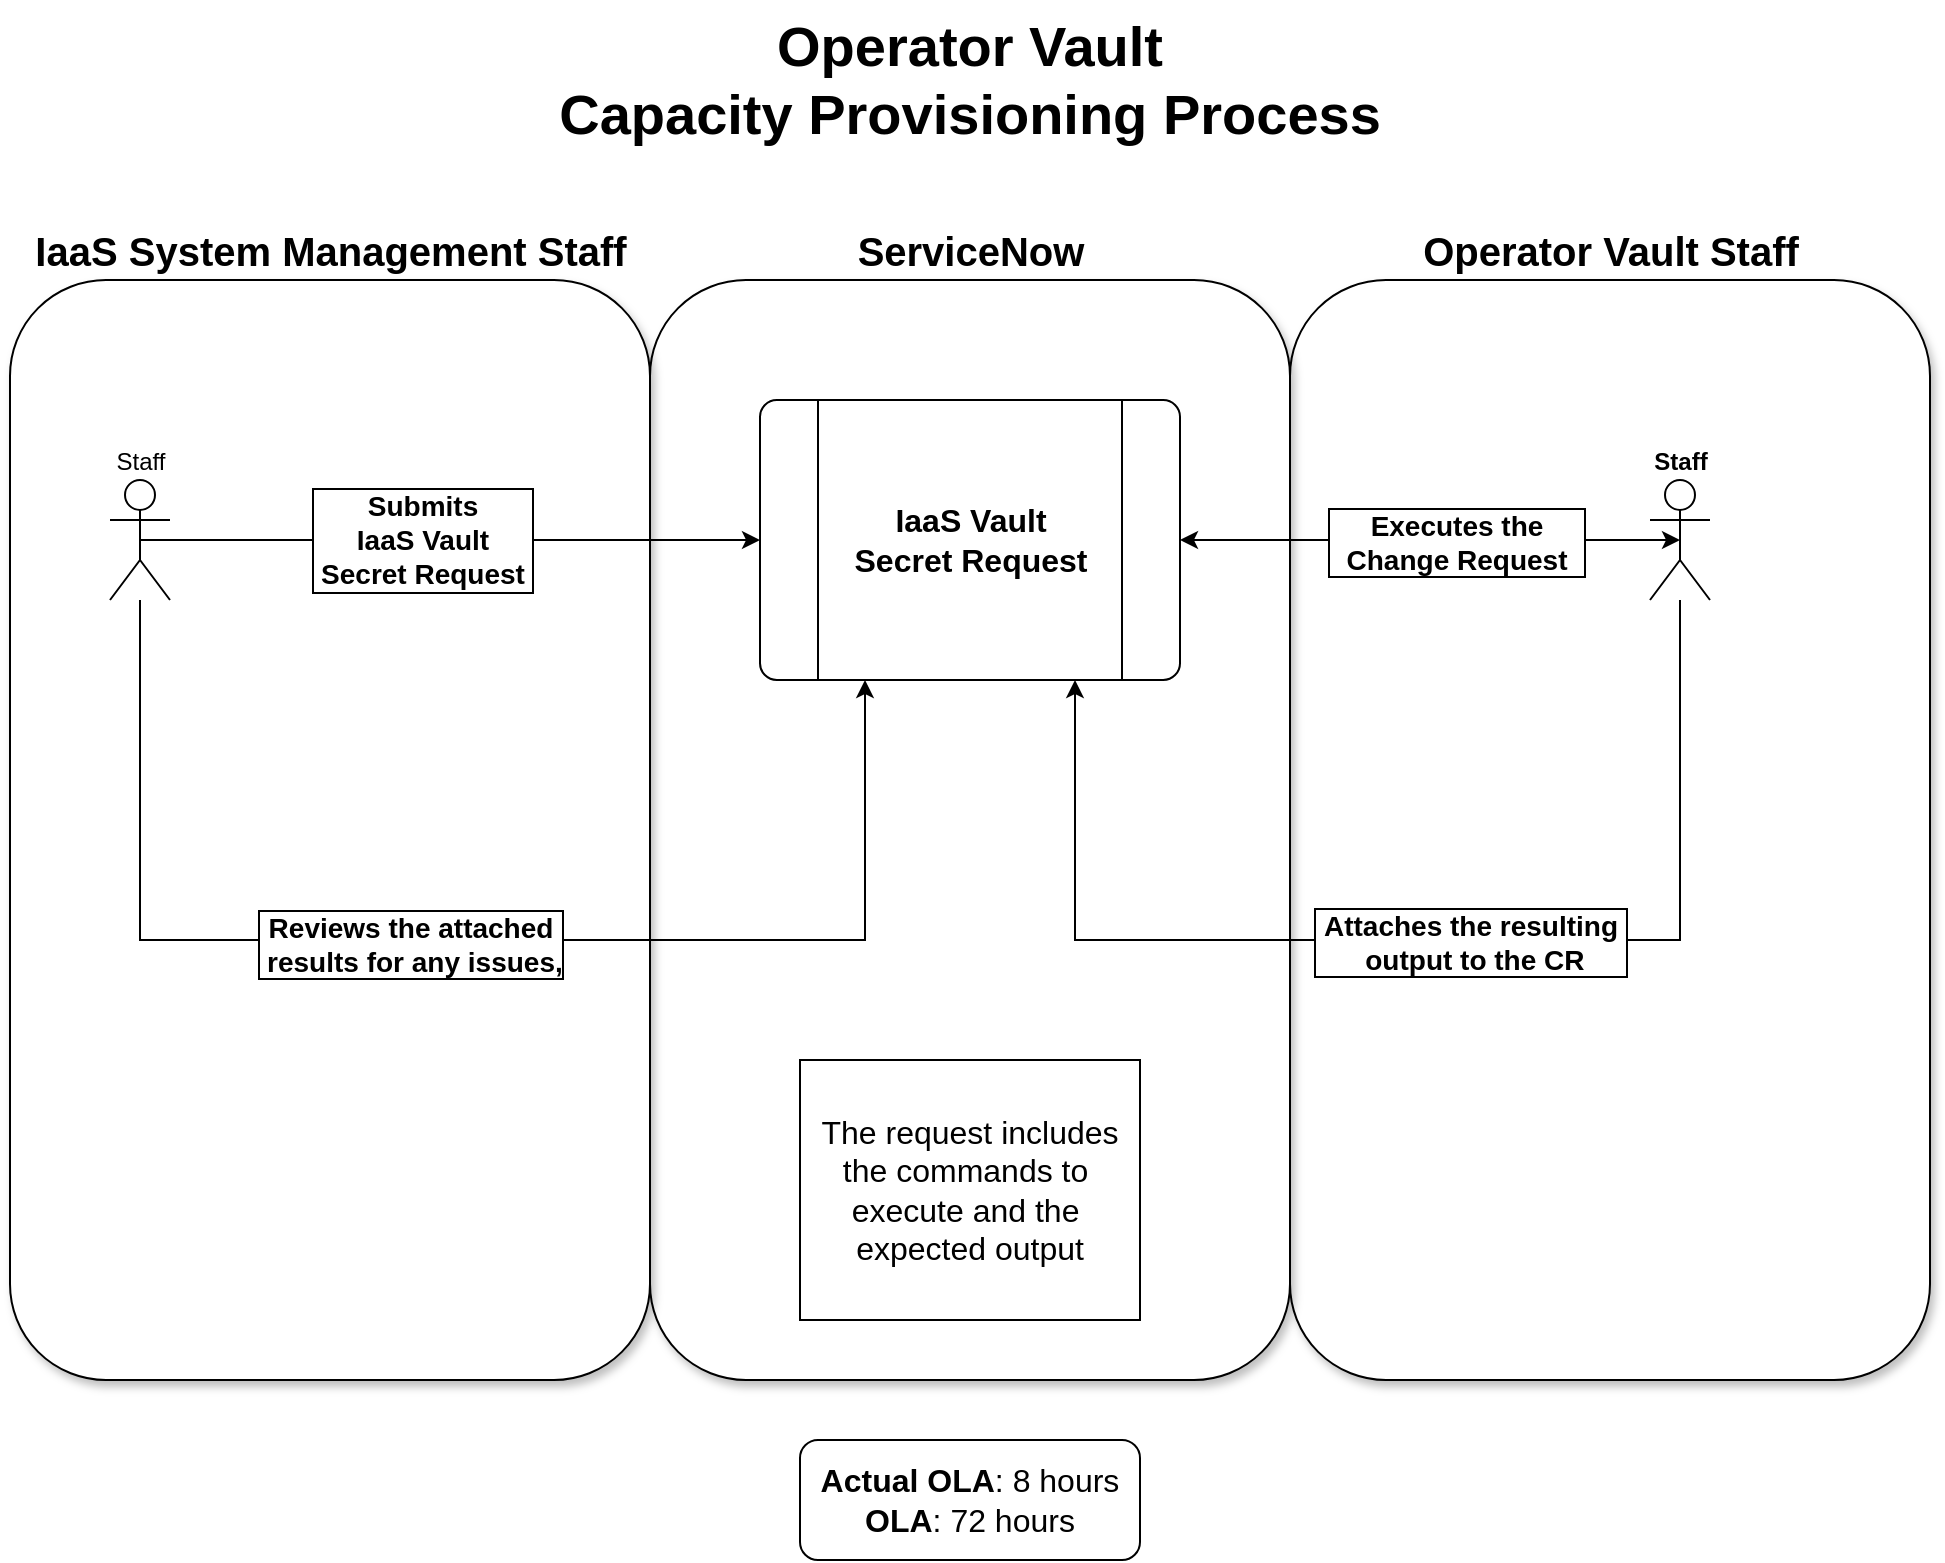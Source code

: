 <mxfile version="21.2.8" type="device">
  <diagram id="prtHgNgQTEPvFCAcTncT" name="Page-1">
    <mxGraphModel dx="1397" dy="1151" grid="1" gridSize="10" guides="1" tooltips="1" connect="1" arrows="1" fold="1" page="1" pageScale="1" pageWidth="1100" pageHeight="850" math="0" shadow="0">
      <root>
        <mxCell id="0" />
        <mxCell id="1" style="" parent="0" />
        <mxCell id="i5FWKl6yyj3rR0sEyV6Q-10" value="&lt;b style=&quot;font-size: 28px;&quot;&gt;Operator Vault&lt;br&gt;Capacity Provisioning Process&lt;/b&gt;" style="text;strokeColor=none;align=center;fillColor=none;html=1;verticalAlign=middle;whiteSpace=wrap;rounded=0;" vertex="1" parent="1">
          <mxGeometry x="330" y="30" width="440" height="80" as="geometry" />
        </mxCell>
        <mxCell id="i5FWKl6yyj3rR0sEyV6Q-14" value="&lt;b&gt;&lt;font style=&quot;font-size: 20px;&quot;&gt;Operator Vault Staff&lt;/font&gt;&lt;/b&gt;" style="html=1;verticalAlign=bottom;labelPosition=center;verticalLabelPosition=top;align=center;shadow=1;rounded=1;" vertex="1" parent="1">
          <mxGeometry x="710" y="170" width="320" height="550" as="geometry" />
        </mxCell>
        <mxCell id="i5FWKl6yyj3rR0sEyV6Q-15" value="&lt;b&gt;&lt;font style=&quot;&quot;&gt;&lt;font style=&quot;font-size: 20px;&quot;&gt;ServiceNow&lt;/font&gt;&lt;br&gt;&lt;/font&gt;&lt;/b&gt;" style="html=1;verticalAlign=bottom;labelPosition=center;verticalLabelPosition=top;align=center;shadow=1;rounded=1;" vertex="1" parent="1">
          <mxGeometry x="390" y="170" width="320" height="550" as="geometry" />
        </mxCell>
        <mxCell id="i5FWKl6yyj3rR0sEyV6Q-17" value="&lt;b&gt;&lt;font style=&quot;&quot;&gt;&lt;font style=&quot;font-size: 20px;&quot;&gt;IaaS System Management Staff&lt;/font&gt;&lt;br&gt;&lt;/font&gt;&lt;/b&gt;" style="html=1;verticalAlign=bottom;labelPosition=center;verticalLabelPosition=top;align=center;shadow=1;rounded=1;" vertex="1" parent="1">
          <mxGeometry x="70" y="170" width="320" height="550" as="geometry" />
        </mxCell>
        <object label="Process" id="i5FWKl6yyj3rR0sEyV6Q-19">
          <mxCell style="" parent="0" />
        </object>
        <mxCell id="i5FWKl6yyj3rR0sEyV6Q-28" style="edgeStyle=orthogonalEdgeStyle;rounded=0;orthogonalLoop=1;jettySize=auto;html=1;entryX=0.75;entryY=1;entryDx=0;entryDy=0;" edge="1" parent="i5FWKl6yyj3rR0sEyV6Q-19" source="i5FWKl6yyj3rR0sEyV6Q-25" target="i5FWKl6yyj3rR0sEyV6Q-21">
          <mxGeometry relative="1" as="geometry">
            <Array as="points">
              <mxPoint x="905" y="500" />
              <mxPoint x="603" y="500" />
            </Array>
          </mxGeometry>
        </mxCell>
        <mxCell id="i5FWKl6yyj3rR0sEyV6Q-29" value="&lt;font style=&quot;font-size: 14px;&quot;&gt;&lt;b&gt;&amp;nbsp;Attaches the resulting&amp;nbsp;&lt;br&gt;&amp;nbsp;output to the CR&lt;/b&gt;&lt;/font&gt;" style="edgeLabel;html=1;align=center;verticalAlign=middle;resizable=0;points=[];labelBorderColor=default;" vertex="1" connectable="0" parent="i5FWKl6yyj3rR0sEyV6Q-28">
          <mxGeometry x="-0.04" y="1" relative="1" as="geometry">
            <mxPoint x="14" as="offset" />
          </mxGeometry>
        </mxCell>
        <mxCell id="i5FWKl6yyj3rR0sEyV6Q-22" style="edgeStyle=orthogonalEdgeStyle;rounded=0;orthogonalLoop=1;jettySize=auto;html=1;exitX=0.5;exitY=0.5;exitDx=0;exitDy=0;exitPerimeter=0;entryX=0;entryY=0.5;entryDx=0;entryDy=0;" edge="1" parent="i5FWKl6yyj3rR0sEyV6Q-19" source="i5FWKl6yyj3rR0sEyV6Q-20" target="i5FWKl6yyj3rR0sEyV6Q-21">
          <mxGeometry relative="1" as="geometry" />
        </mxCell>
        <mxCell id="i5FWKl6yyj3rR0sEyV6Q-23" value="&lt;font style=&quot;font-size: 14px;&quot;&gt;&lt;b&gt;Submits&lt;br style=&quot;&quot;&gt;IaaS Vault &lt;br&gt;&amp;nbsp;Secret Request&amp;nbsp;&lt;/b&gt;&lt;/font&gt;" style="edgeLabel;html=1;align=center;verticalAlign=middle;resizable=0;points=[];labelBorderColor=default;" vertex="1" connectable="0" parent="i5FWKl6yyj3rR0sEyV6Q-22">
          <mxGeometry x="-0.37" y="-2" relative="1" as="geometry">
            <mxPoint x="43" y="-2" as="offset" />
          </mxGeometry>
        </mxCell>
        <mxCell id="i5FWKl6yyj3rR0sEyV6Q-31" style="edgeStyle=orthogonalEdgeStyle;rounded=0;orthogonalLoop=1;jettySize=auto;html=1;entryX=0.25;entryY=1;entryDx=0;entryDy=0;endArrow=classic;endFill=1;startArrow=none;startFill=0;" edge="1" parent="i5FWKl6yyj3rR0sEyV6Q-19" source="i5FWKl6yyj3rR0sEyV6Q-20" target="i5FWKl6yyj3rR0sEyV6Q-21">
          <mxGeometry relative="1" as="geometry">
            <Array as="points">
              <mxPoint x="135" y="500" />
              <mxPoint x="498" y="500" />
            </Array>
          </mxGeometry>
        </mxCell>
        <mxCell id="i5FWKl6yyj3rR0sEyV6Q-32" value="&lt;b style=&quot;font-size: 14px;&quot;&gt;&amp;nbsp;Reviews the attached&amp;nbsp;&lt;br&gt;&amp;nbsp;results for any issues,&lt;/b&gt;" style="edgeLabel;html=1;align=center;verticalAlign=middle;resizable=0;points=[];labelBorderColor=default;" vertex="1" connectable="0" parent="i5FWKl6yyj3rR0sEyV6Q-31">
          <mxGeometry x="-0.248" y="-2" relative="1" as="geometry">
            <mxPoint x="56" as="offset" />
          </mxGeometry>
        </mxCell>
        <mxCell id="i5FWKl6yyj3rR0sEyV6Q-20" value="Staff" style="shape=umlActor;verticalLabelPosition=top;verticalAlign=bottom;html=1;outlineConnect=0;labelPosition=center;align=center;" vertex="1" parent="i5FWKl6yyj3rR0sEyV6Q-19">
          <mxGeometry x="120" y="270" width="30" height="60" as="geometry" />
        </mxCell>
        <mxCell id="i5FWKl6yyj3rR0sEyV6Q-21" value="&lt;font style=&quot;font-size: 16px;&quot;&gt;&lt;b&gt;&amp;nbsp;IaaS Vault&amp;nbsp;&lt;br&gt;&amp;nbsp;Secret Request&amp;nbsp;&lt;/b&gt;&lt;/font&gt;" style="verticalLabelPosition=middle;verticalAlign=middle;html=1;shape=process;whiteSpace=wrap;rounded=1;size=0.14;arcSize=6;labelPosition=center;align=center;" vertex="1" parent="i5FWKl6yyj3rR0sEyV6Q-19">
          <mxGeometry x="445" y="230" width="210" height="140" as="geometry" />
        </mxCell>
        <mxCell id="i5FWKl6yyj3rR0sEyV6Q-24" value="&lt;font style=&quot;font-size: 16px;&quot;&gt;The request includes the commands to&amp;nbsp; execute and the&amp;nbsp; expected output&lt;/font&gt;" style="rounded=0;whiteSpace=wrap;html=1;strokeColor=default;" vertex="1" parent="i5FWKl6yyj3rR0sEyV6Q-19">
          <mxGeometry x="465" y="560" width="170" height="130" as="geometry" />
        </mxCell>
        <mxCell id="i5FWKl6yyj3rR0sEyV6Q-25" value="&lt;b&gt;Staff&lt;/b&gt;" style="shape=umlActor;verticalLabelPosition=top;verticalAlign=bottom;html=1;outlineConnect=0;labelPosition=center;align=center;" vertex="1" parent="i5FWKl6yyj3rR0sEyV6Q-19">
          <mxGeometry x="890" y="270" width="30" height="60" as="geometry" />
        </mxCell>
        <mxCell id="i5FWKl6yyj3rR0sEyV6Q-26" style="edgeStyle=orthogonalEdgeStyle;rounded=0;orthogonalLoop=1;jettySize=auto;html=1;exitX=1;exitY=0.5;exitDx=0;exitDy=0;entryX=0.5;entryY=0.5;entryDx=0;entryDy=0;entryPerimeter=0;startArrow=classic;startFill=1;" edge="1" parent="i5FWKl6yyj3rR0sEyV6Q-19" source="i5FWKl6yyj3rR0sEyV6Q-21" target="i5FWKl6yyj3rR0sEyV6Q-25">
          <mxGeometry relative="1" as="geometry" />
        </mxCell>
        <mxCell id="i5FWKl6yyj3rR0sEyV6Q-27" value="&lt;font style=&quot;font-size: 14px;&quot;&gt;&lt;b&gt;Executes the &lt;br&gt;&amp;nbsp; Change Request&amp;nbsp;&amp;nbsp;&lt;/b&gt;&lt;/font&gt;" style="edgeLabel;html=1;align=center;verticalAlign=middle;resizable=0;points=[];labelBorderColor=default;" vertex="1" connectable="0" parent="i5FWKl6yyj3rR0sEyV6Q-26">
          <mxGeometry x="0.103" y="-1" relative="1" as="geometry">
            <mxPoint as="offset" />
          </mxGeometry>
        </mxCell>
        <mxCell id="i5FWKl6yyj3rR0sEyV6Q-33" value="&lt;font style=&quot;font-size: 16px;&quot;&gt;&lt;b&gt;Actual OLA&lt;/b&gt;: 8 hours&lt;br&gt;&lt;b&gt;OLA&lt;/b&gt;: 72 hours&lt;/font&gt;" style="rounded=1;whiteSpace=wrap;html=1;" vertex="1" parent="i5FWKl6yyj3rR0sEyV6Q-19">
          <mxGeometry x="465" y="750" width="170" height="60" as="geometry" />
        </mxCell>
      </root>
    </mxGraphModel>
  </diagram>
</mxfile>
